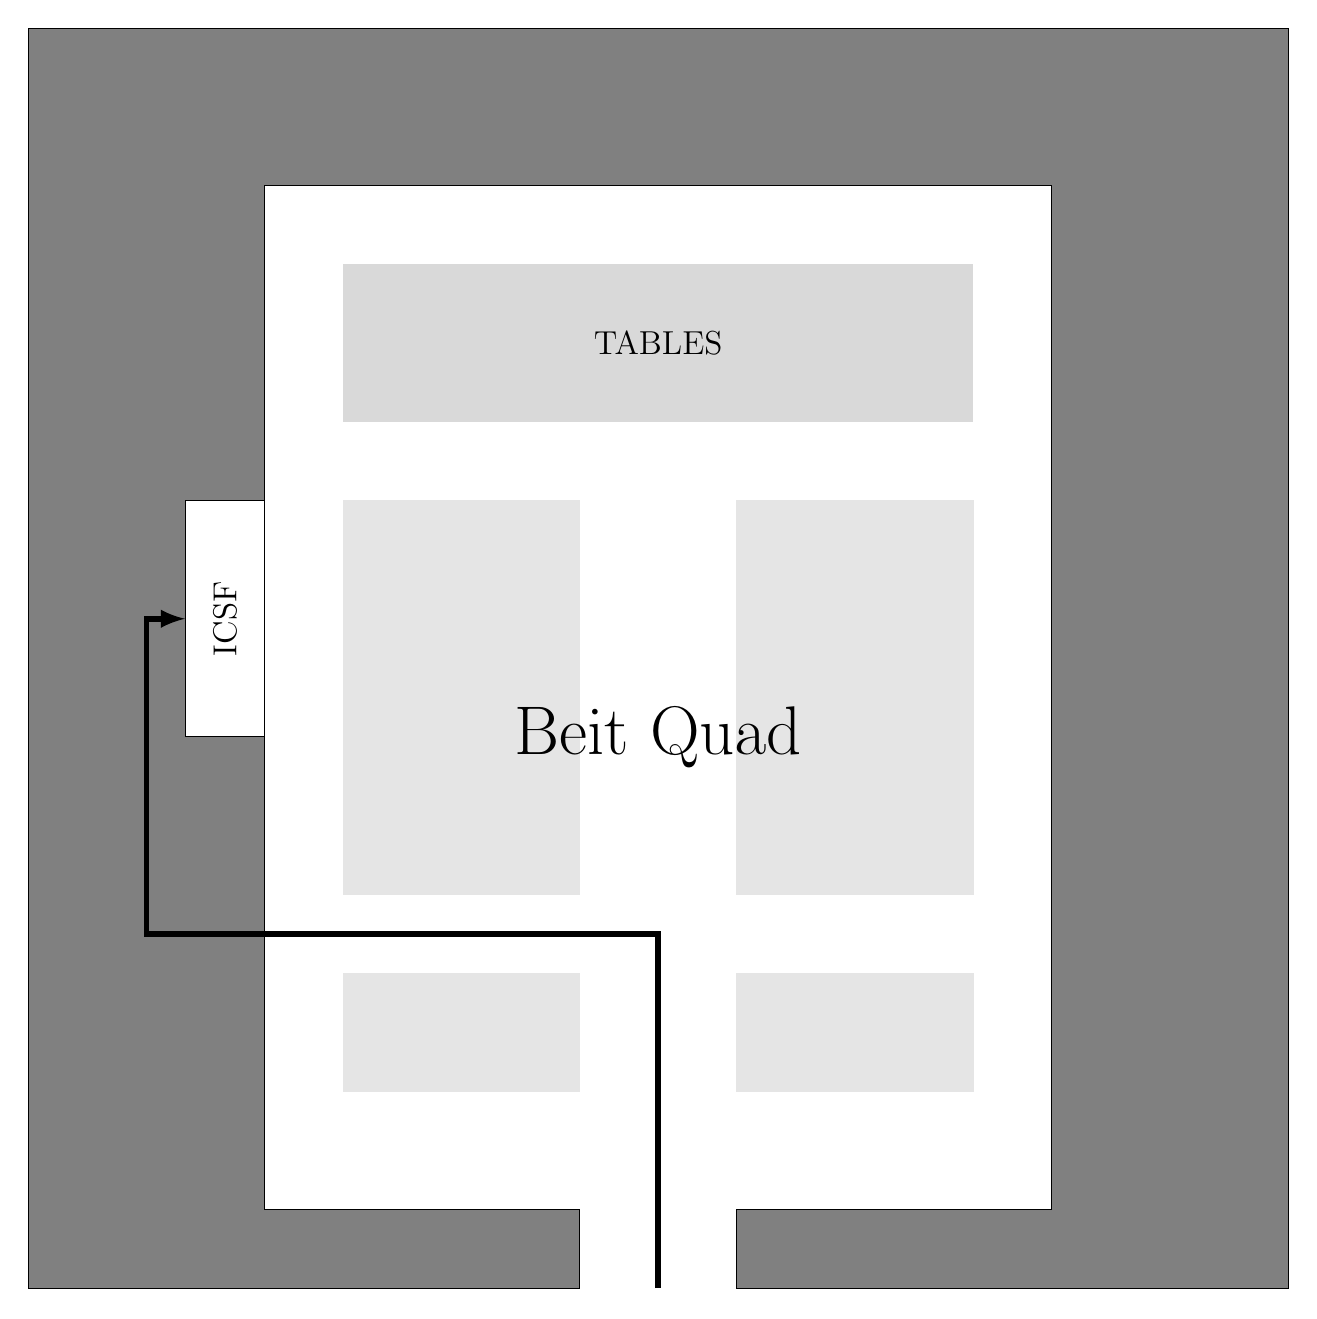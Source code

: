 % all distances are in cm, as this is default tikz grid size
%
% You will need tikzpackages:
% calc

\begin{tikzpicture}

	% Quandrangle border
	\draw (4,0) -- (0,0) -- (0,13) -- (10,13) -- (10,0) -- (6,0) -- (6,-1) -- (13,-1) -- (13,15) -- (-3,15) -- (-3,-1) -- (4,-1) -- (4,0) [fill=gray];

	% Tables
	\node (tables) at (5,11) [minimum width=8cm, minimum height=2cm, fill=gray!30, font=\large] {TABLES};

	% grassy areas
	\filldraw (1,1.5) rectangle (4,3) [color=gray!20];
	\filldraw (1,4) rectangle (4,9) [color=gray!20];
	\filldraw (6,4) rectangle (9,9) [color=gray!20];
	\filldraw (6,1.5) rectangle (9,3) [color=gray!20];

	\node at (5,6) [font=\Huge] {Beit Quad};

	\node (icsf) at (-0.5,7.5) [fill=white, draw=black, rotate=90, minimum height=1cm, minimum width=3cm, font=\large] {ICSF};
	\draw[-latex,line width=2pt] (5,-1) -- (5,3.5) -- (-1.5,3.5) -- (-1.5,7.5) -- (icsf);

\end{tikzpicture}
